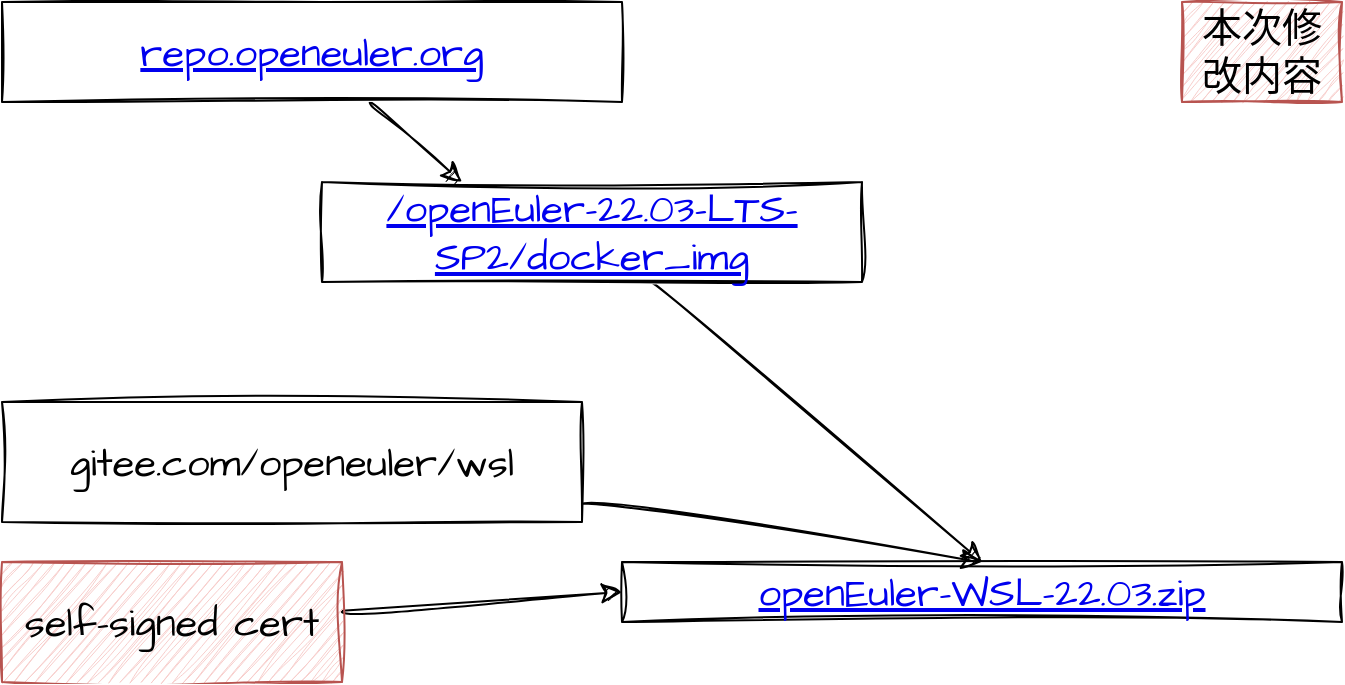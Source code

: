 <mxfile version="22.1.20" type="github">
  <diagram name="第 1 页" id="p7HRjF0CEqm5J5ALbMHC">
    <mxGraphModel dx="2306" dy="1961" grid="1" gridSize="10" guides="1" tooltips="1" connect="1" arrows="1" fold="1" page="0" pageScale="1" pageWidth="827" pageHeight="1169" math="0" shadow="0">
      <root>
        <mxCell id="0" />
        <mxCell id="1" parent="0" />
        <mxCell id="zued0OZVDX7-Uuz-uOzh-1" value="&lt;a href=&quot;https://repo.openeuler.org/openEuler-22.03-LTS-SP2/WSL/&quot;&gt;openEuler-WSL-22.03.zip&lt;/a&gt;" style="rounded=0;whiteSpace=wrap;html=1;sketch=1;hachureGap=4;jiggle=2;curveFitting=1;fontFamily=Architects Daughter;fontSource=https%3A%2F%2Ffonts.googleapis.com%2Fcss%3Ffamily%3DArchitects%2BDaughter;fontSize=20;" parent="1" vertex="1">
          <mxGeometry x="440" y="-250" width="360" height="30" as="geometry" />
        </mxCell>
        <mxCell id="zued0OZVDX7-Uuz-uOzh-3" style="edgeStyle=none;curved=1;rounded=0;sketch=1;hachureGap=4;jiggle=2;curveFitting=1;orthogonalLoop=1;jettySize=auto;html=1;fontFamily=Architects Daughter;fontSource=https%3A%2F%2Ffonts.googleapis.com%2Fcss%3Ffamily%3DArchitects%2BDaughter;fontSize=16;startSize=8;endSize=8;" parent="1" source="zued0OZVDX7-Uuz-uOzh-2" edge="1">
          <mxGeometry relative="1" as="geometry">
            <mxPoint x="360" y="-440" as="targetPoint" />
          </mxGeometry>
        </mxCell>
        <mxCell id="zued0OZVDX7-Uuz-uOzh-2" value="&lt;a href=&quot;https://repo.openeuler.org/openEuler-22.03-LTS-SP2/docker_img/&quot;&gt;repo.openeuler.org&lt;/a&gt;" style="rounded=0;whiteSpace=wrap;html=1;sketch=1;hachureGap=4;jiggle=2;curveFitting=1;fontFamily=Architects Daughter;fontSource=https%3A%2F%2Ffonts.googleapis.com%2Fcss%3Ffamily%3DArchitects%2BDaughter;fontSize=20;" parent="1" vertex="1">
          <mxGeometry x="130" y="-530" width="310" height="50" as="geometry" />
        </mxCell>
        <mxCell id="zued0OZVDX7-Uuz-uOzh-6" style="edgeStyle=none;curved=1;rounded=0;sketch=1;hachureGap=4;jiggle=2;curveFitting=1;orthogonalLoop=1;jettySize=auto;html=1;entryX=0.5;entryY=0;entryDx=0;entryDy=0;fontFamily=Architects Daughter;fontSource=https%3A%2F%2Ffonts.googleapis.com%2Fcss%3Ffamily%3DArchitects%2BDaughter;fontSize=16;startSize=8;endSize=8;" parent="1" source="zued0OZVDX7-Uuz-uOzh-4" target="zued0OZVDX7-Uuz-uOzh-1" edge="1">
          <mxGeometry relative="1" as="geometry" />
        </mxCell>
        <mxCell id="zued0OZVDX7-Uuz-uOzh-4" value="&lt;a style=&quot;border-color: var(--border-color);&quot; href=&quot;https://repo.openeuler.org/openEuler-22.03-LTS-SP2/docker_img/&quot;&gt;/openEuler-22.03-LTS-SP2/docker_img&lt;/a&gt;" style="rounded=0;whiteSpace=wrap;html=1;sketch=1;hachureGap=4;jiggle=2;curveFitting=1;fontFamily=Architects Daughter;fontSource=https%3A%2F%2Ffonts.googleapis.com%2Fcss%3Ffamily%3DArchitects%2BDaughter;fontSize=20;" parent="1" vertex="1">
          <mxGeometry x="290" y="-440" width="270" height="50" as="geometry" />
        </mxCell>
        <mxCell id="zued0OZVDX7-Uuz-uOzh-7" style="edgeStyle=none;curved=1;rounded=0;sketch=1;hachureGap=4;jiggle=2;curveFitting=1;orthogonalLoop=1;jettySize=auto;html=1;entryX=0.5;entryY=0;entryDx=0;entryDy=0;fontFamily=Architects Daughter;fontSource=https%3A%2F%2Ffonts.googleapis.com%2Fcss%3Ffamily%3DArchitects%2BDaughter;fontSize=16;startSize=8;endSize=8;" parent="1" source="zued0OZVDX7-Uuz-uOzh-5" target="zued0OZVDX7-Uuz-uOzh-1" edge="1">
          <mxGeometry relative="1" as="geometry" />
        </mxCell>
        <mxCell id="zued0OZVDX7-Uuz-uOzh-5" value="gitee.com/openeuler/wsl" style="rounded=0;whiteSpace=wrap;html=1;sketch=1;hachureGap=4;jiggle=2;curveFitting=1;fontFamily=Architects Daughter;fontSource=https%3A%2F%2Ffonts.googleapis.com%2Fcss%3Ffamily%3DArchitects%2BDaughter;fontSize=20;" parent="1" vertex="1">
          <mxGeometry x="130" y="-330" width="290" height="60" as="geometry" />
        </mxCell>
        <mxCell id="zued0OZVDX7-Uuz-uOzh-9" style="edgeStyle=none;curved=1;rounded=0;sketch=1;hachureGap=4;jiggle=2;curveFitting=1;orthogonalLoop=1;jettySize=auto;html=1;entryX=0;entryY=0.5;entryDx=0;entryDy=0;fontFamily=Architects Daughter;fontSource=https%3A%2F%2Ffonts.googleapis.com%2Fcss%3Ffamily%3DArchitects%2BDaughter;fontSize=16;startSize=8;endSize=8;" parent="1" source="zued0OZVDX7-Uuz-uOzh-8" target="zued0OZVDX7-Uuz-uOzh-1" edge="1">
          <mxGeometry relative="1" as="geometry" />
        </mxCell>
        <mxCell id="zued0OZVDX7-Uuz-uOzh-8" value="self-signed cert" style="rounded=0;whiteSpace=wrap;html=1;sketch=1;hachureGap=4;jiggle=2;curveFitting=1;fontFamily=Architects Daughter;fontSource=https%3A%2F%2Ffonts.googleapis.com%2Fcss%3Ffamily%3DArchitects%2BDaughter;fontSize=20;fillColor=#f8cecc;strokeColor=#b85450;" parent="1" vertex="1">
          <mxGeometry x="130" y="-250" width="170" height="60" as="geometry" />
        </mxCell>
        <mxCell id="zued0OZVDX7-Uuz-uOzh-10" value="本次修改内容" style="rounded=0;whiteSpace=wrap;html=1;sketch=1;hachureGap=4;jiggle=2;curveFitting=1;fontFamily=Architects Daughter;fontSource=https%3A%2F%2Ffonts.googleapis.com%2Fcss%3Ffamily%3DArchitects%2BDaughter;fontSize=20;fillColor=#f8cecc;strokeColor=#b85450;" parent="1" vertex="1">
          <mxGeometry x="720" y="-530" width="80" height="50" as="geometry" />
        </mxCell>
      </root>
    </mxGraphModel>
  </diagram>
</mxfile>
